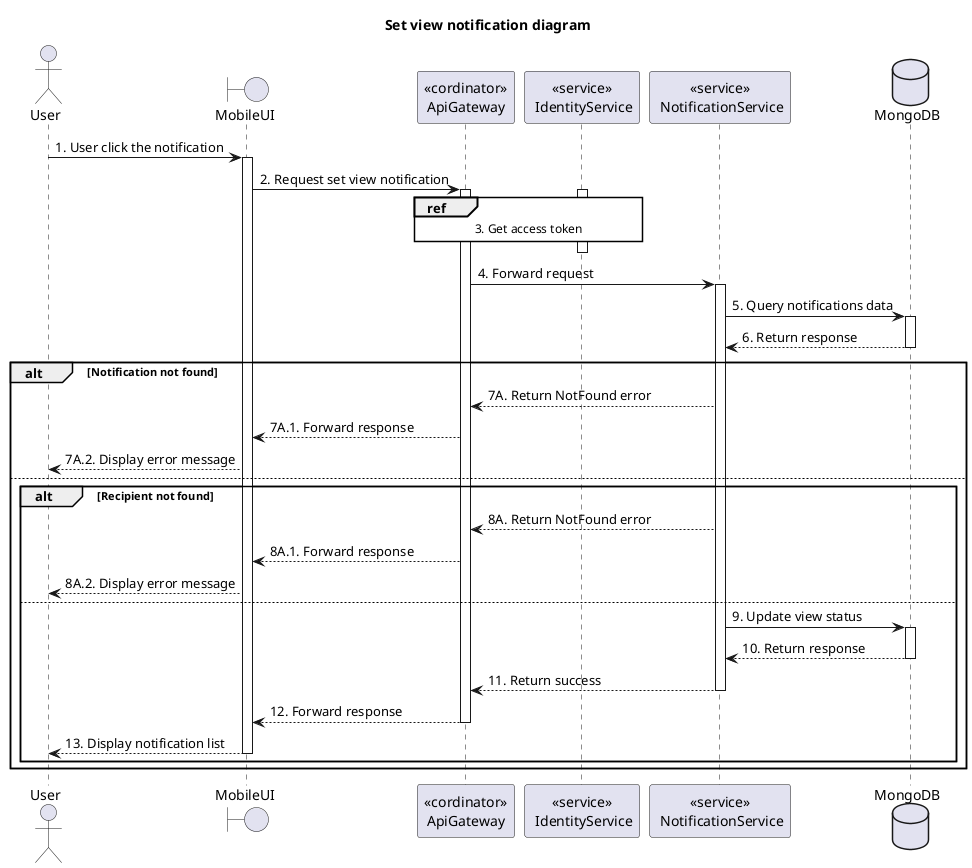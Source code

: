 @startuml Sequence
title "Set view notification diagram"

' Style section
<style>
  sequenceDiagram {
    reference {
      BackGroundColor white
    }
}
</style>

actor User
boundary MobileUI
participant "<<cordinator>>\nApiGateway" as ApiGateway
participant "<<service>>\n IdentityService" as IdentityService
participant "<<service>>\n NotificationService" as NotificationService
database MongoDB

User -> MobileUI ++: 1. User click the notification
MobileUI -> ApiGateway ++: 2. Request set view notification

activate IdentityService
ref over ApiGateway, IdentityService: 3. Get access token
ApiGateway -[hidden]-> IdentityService
deactivate IdentityService

ApiGateway -> NotificationService ++: 4. Forward request

NotificationService -> MongoDB++: 5. Query notifications data
NotificationService <-- MongoDB--: 6. Return response

alt Notification not found
  ApiGateway <-- NotificationService: 7A. Return NotFound error
  MobileUI <-- ApiGateway: 7A.1. Forward response
  User <-- MobileUI: 7A.2. Display error message
else
  alt Recipient not found
    ApiGateway <-- NotificationService: 8A. Return NotFound error
    MobileUI <-- ApiGateway: 8A.1. Forward response
    User <-- MobileUI: 8A.2. Display error message
  else
    NotificationService -> MongoDB++: 9. Update view status
    NotificationService <-- MongoDB--: 10. Return response
    ApiGateway <-- NotificationService--: 11. Return success
    MobileUI <-- ApiGateway--: 12. Forward response
    User <-- MobileUI--: 13. Display notification list
  end
end

@enduml